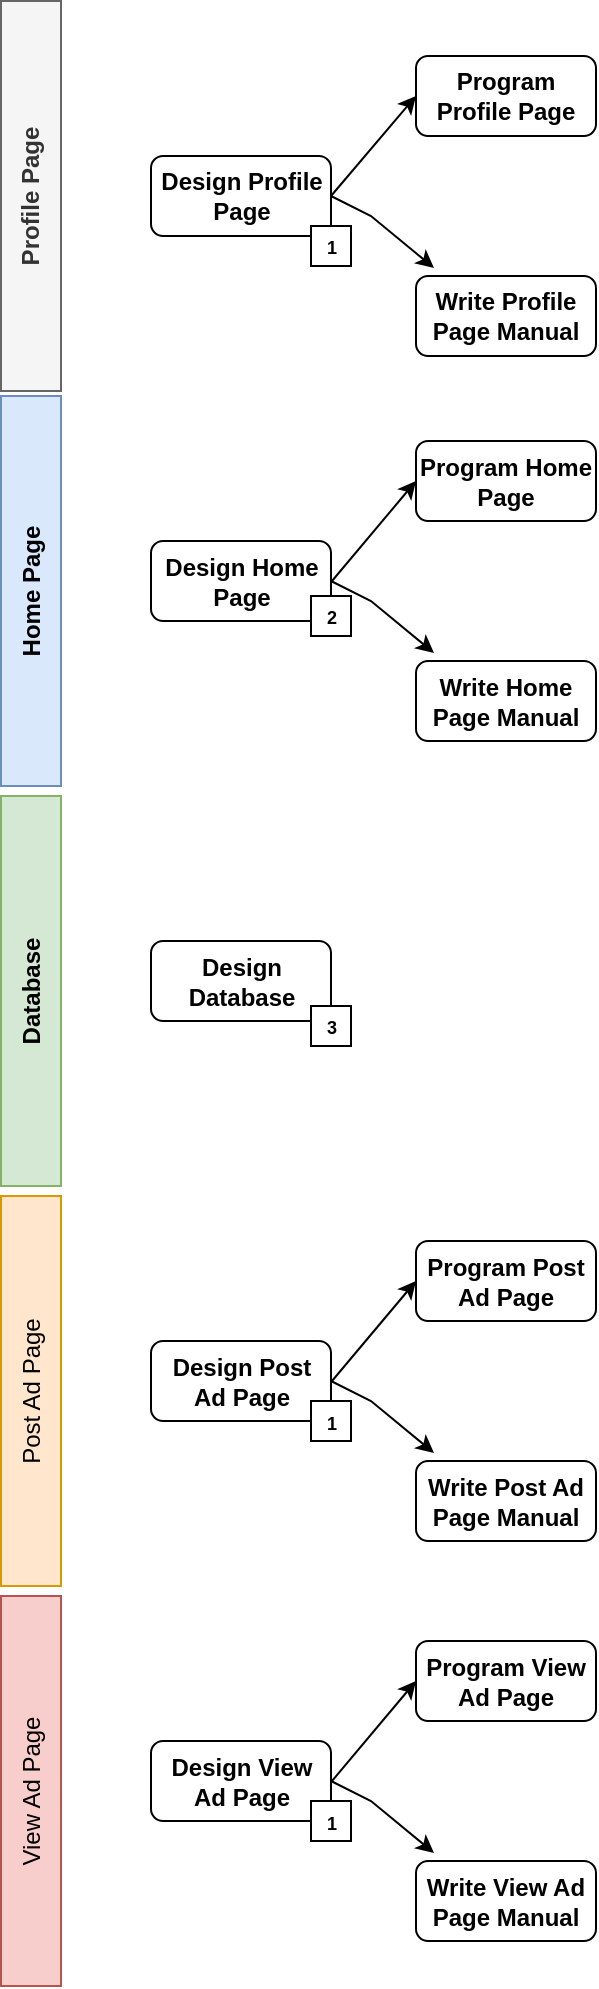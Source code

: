 <mxfile version="22.0.6" type="github">
  <diagram name="Strona-1" id="4Y_PucGIenyHwfb1w7gT">
    <mxGraphModel dx="2261" dy="878" grid="1" gridSize="10" guides="1" tooltips="1" connect="1" arrows="1" fold="1" page="1" pageScale="1" pageWidth="827" pageHeight="1169" math="0" shadow="0">
      <root>
        <mxCell id="0" />
        <mxCell id="1" parent="0" />
        <mxCell id="aZIAB16V33OScnvHMo2g-2" value="Profile Page" style="rounded=0;whiteSpace=wrap;html=1;rotation=-90;fontStyle=1;fillColor=#f5f5f5;fontColor=#333333;strokeColor=#666666;" vertex="1" parent="1">
          <mxGeometry x="-890" y="155" width="195" height="30" as="geometry" />
        </mxCell>
        <mxCell id="aZIAB16V33OScnvHMo2g-7" value="Home Page" style="rounded=0;whiteSpace=wrap;html=1;rotation=-90;fontStyle=1;fillColor=#dae8fc;strokeColor=#6c8ebf;" vertex="1" parent="1">
          <mxGeometry x="-890" y="352.5" width="195" height="30" as="geometry" />
        </mxCell>
        <mxCell id="aZIAB16V33OScnvHMo2g-8" value="Database" style="rounded=0;whiteSpace=wrap;html=1;rotation=-90;fontStyle=1;fillColor=#d5e8d4;strokeColor=#82b366;" vertex="1" parent="1">
          <mxGeometry x="-890" y="552.5" width="195" height="30" as="geometry" />
        </mxCell>
        <mxCell id="aZIAB16V33OScnvHMo2g-9" value="Post Ad Page" style="rounded=0;whiteSpace=wrap;html=1;rotation=-90;fillColor=#ffe6cc;strokeColor=#d79b00;" vertex="1" parent="1">
          <mxGeometry x="-890" y="752.5" width="195" height="30" as="geometry" />
        </mxCell>
        <mxCell id="aZIAB16V33OScnvHMo2g-10" value="View Ad Page" style="rounded=0;whiteSpace=wrap;html=1;rotation=-90;fillColor=#f8cecc;strokeColor=#b85450;" vertex="1" parent="1">
          <mxGeometry x="-890" y="952.5" width="195" height="30" as="geometry" />
        </mxCell>
        <mxCell id="aZIAB16V33OScnvHMo2g-12" value="Design Profile Page" style="rounded=1;whiteSpace=wrap;html=1;fontStyle=1" vertex="1" parent="1">
          <mxGeometry x="-732.5" y="150" width="90" height="40" as="geometry" />
        </mxCell>
        <mxCell id="aZIAB16V33OScnvHMo2g-14" value="Design Home Page" style="rounded=1;whiteSpace=wrap;html=1;fontStyle=1" vertex="1" parent="1">
          <mxGeometry x="-732.5" y="342.5" width="90" height="40" as="geometry" />
        </mxCell>
        <mxCell id="aZIAB16V33OScnvHMo2g-15" value="Design Database" style="rounded=1;whiteSpace=wrap;html=1;fontStyle=1" vertex="1" parent="1">
          <mxGeometry x="-732.5" y="542.5" width="90" height="40" as="geometry" />
        </mxCell>
        <mxCell id="aZIAB16V33OScnvHMo2g-16" value="Design Post Ad Page" style="rounded=1;whiteSpace=wrap;html=1;fontStyle=1" vertex="1" parent="1">
          <mxGeometry x="-732.5" y="742.5" width="90" height="40" as="geometry" />
        </mxCell>
        <mxCell id="aZIAB16V33OScnvHMo2g-17" value="Design View Ad Page" style="rounded=1;whiteSpace=wrap;html=1;fontStyle=1" vertex="1" parent="1">
          <mxGeometry x="-732.5" y="942.5" width="90" height="40" as="geometry" />
        </mxCell>
        <mxCell id="aZIAB16V33OScnvHMo2g-18" value="&lt;font style=&quot;font-size: 9px;&quot;&gt;1&lt;/font&gt;" style="whiteSpace=wrap;html=1;aspect=fixed;fontStyle=1" vertex="1" parent="1">
          <mxGeometry x="-652.5" y="972.5" width="20" height="20" as="geometry" />
        </mxCell>
        <mxCell id="aZIAB16V33OScnvHMo2g-20" value="&lt;font style=&quot;font-size: 9px;&quot;&gt;1&lt;/font&gt;" style="whiteSpace=wrap;html=1;aspect=fixed;fontStyle=1" vertex="1" parent="1">
          <mxGeometry x="-652.5" y="772.5" width="20" height="20" as="geometry" />
        </mxCell>
        <mxCell id="aZIAB16V33OScnvHMo2g-22" value="&lt;font style=&quot;font-size: 9px;&quot;&gt;1&lt;/font&gt;" style="whiteSpace=wrap;html=1;aspect=fixed;fontStyle=1" vertex="1" parent="1">
          <mxGeometry x="-652.5" y="185" width="20" height="20" as="geometry" />
        </mxCell>
        <mxCell id="aZIAB16V33OScnvHMo2g-23" value="&lt;font style=&quot;font-size: 9px;&quot;&gt;2&lt;/font&gt;" style="whiteSpace=wrap;html=1;aspect=fixed;fontStyle=1" vertex="1" parent="1">
          <mxGeometry x="-652.5" y="370" width="20" height="20" as="geometry" />
        </mxCell>
        <mxCell id="aZIAB16V33OScnvHMo2g-24" value="&lt;font style=&quot;font-size: 9px;&quot;&gt;3&lt;/font&gt;" style="whiteSpace=wrap;html=1;aspect=fixed;fontStyle=1" vertex="1" parent="1">
          <mxGeometry x="-652.5" y="575" width="20" height="20" as="geometry" />
        </mxCell>
        <mxCell id="aZIAB16V33OScnvHMo2g-25" value="Program Profile Page" style="rounded=1;whiteSpace=wrap;html=1;fontStyle=1" vertex="1" parent="1">
          <mxGeometry x="-600" y="100" width="90" height="40" as="geometry" />
        </mxCell>
        <mxCell id="aZIAB16V33OScnvHMo2g-26" value="Write Profile Page Manual" style="rounded=1;whiteSpace=wrap;html=1;fontStyle=1" vertex="1" parent="1">
          <mxGeometry x="-600" y="210" width="90" height="40" as="geometry" />
        </mxCell>
        <mxCell id="aZIAB16V33OScnvHMo2g-27" value="" style="endArrow=classic;html=1;rounded=0;exitX=1;exitY=0.5;exitDx=0;exitDy=0;entryX=0;entryY=0.5;entryDx=0;entryDy=0;" edge="1" parent="1" source="aZIAB16V33OScnvHMo2g-12" target="aZIAB16V33OScnvHMo2g-25">
          <mxGeometry width="50" height="50" relative="1" as="geometry">
            <mxPoint x="-620" y="160" as="sourcePoint" />
            <mxPoint x="-590" y="130" as="targetPoint" />
          </mxGeometry>
        </mxCell>
        <mxCell id="aZIAB16V33OScnvHMo2g-28" value="" style="endArrow=classic;html=1;rounded=0;entryX=0.1;entryY=-0.1;entryDx=0;entryDy=0;entryPerimeter=0;" edge="1" parent="1" target="aZIAB16V33OScnvHMo2g-26">
          <mxGeometry width="50" height="50" relative="1" as="geometry">
            <mxPoint x="-642.5" y="170" as="sourcePoint" />
            <mxPoint x="-602.5" y="190" as="targetPoint" />
            <Array as="points">
              <mxPoint x="-622.5" y="180" />
            </Array>
          </mxGeometry>
        </mxCell>
        <mxCell id="aZIAB16V33OScnvHMo2g-30" value="Program Home Page" style="rounded=1;whiteSpace=wrap;html=1;fontStyle=1" vertex="1" parent="1">
          <mxGeometry x="-600" y="292.5" width="90" height="40" as="geometry" />
        </mxCell>
        <mxCell id="aZIAB16V33OScnvHMo2g-31" value="Write Home Page Manual" style="rounded=1;whiteSpace=wrap;html=1;fontStyle=1" vertex="1" parent="1">
          <mxGeometry x="-600" y="402.5" width="90" height="40" as="geometry" />
        </mxCell>
        <mxCell id="aZIAB16V33OScnvHMo2g-32" value="" style="endArrow=classic;html=1;rounded=0;exitX=1;exitY=0.5;exitDx=0;exitDy=0;entryX=0;entryY=0.5;entryDx=0;entryDy=0;" edge="1" parent="1" target="aZIAB16V33OScnvHMo2g-30">
          <mxGeometry width="50" height="50" relative="1" as="geometry">
            <mxPoint x="-642" y="362.5" as="sourcePoint" />
            <mxPoint x="-590" y="322.5" as="targetPoint" />
          </mxGeometry>
        </mxCell>
        <mxCell id="aZIAB16V33OScnvHMo2g-33" value="" style="endArrow=classic;html=1;rounded=0;entryX=0.1;entryY=-0.1;entryDx=0;entryDy=0;entryPerimeter=0;" edge="1" parent="1" target="aZIAB16V33OScnvHMo2g-31">
          <mxGeometry width="50" height="50" relative="1" as="geometry">
            <mxPoint x="-642.5" y="362.5" as="sourcePoint" />
            <mxPoint x="-602.5" y="382.5" as="targetPoint" />
            <Array as="points">
              <mxPoint x="-622.5" y="372.5" />
            </Array>
          </mxGeometry>
        </mxCell>
        <mxCell id="aZIAB16V33OScnvHMo2g-34" value="Program Post Ad Page" style="rounded=1;whiteSpace=wrap;html=1;fontStyle=1" vertex="1" parent="1">
          <mxGeometry x="-600" y="692.5" width="90" height="40" as="geometry" />
        </mxCell>
        <mxCell id="aZIAB16V33OScnvHMo2g-35" value="Write Post Ad Page Manual" style="rounded=1;whiteSpace=wrap;html=1;fontStyle=1" vertex="1" parent="1">
          <mxGeometry x="-600" y="802.5" width="90" height="40" as="geometry" />
        </mxCell>
        <mxCell id="aZIAB16V33OScnvHMo2g-36" value="" style="endArrow=classic;html=1;rounded=0;exitX=1;exitY=0.5;exitDx=0;exitDy=0;entryX=0;entryY=0.5;entryDx=0;entryDy=0;" edge="1" parent="1" target="aZIAB16V33OScnvHMo2g-34">
          <mxGeometry width="50" height="50" relative="1" as="geometry">
            <mxPoint x="-642" y="762.5" as="sourcePoint" />
            <mxPoint x="-590" y="722.5" as="targetPoint" />
          </mxGeometry>
        </mxCell>
        <mxCell id="aZIAB16V33OScnvHMo2g-37" value="" style="endArrow=classic;html=1;rounded=0;entryX=0.1;entryY=-0.1;entryDx=0;entryDy=0;entryPerimeter=0;" edge="1" parent="1" target="aZIAB16V33OScnvHMo2g-35">
          <mxGeometry width="50" height="50" relative="1" as="geometry">
            <mxPoint x="-642.5" y="762.5" as="sourcePoint" />
            <mxPoint x="-602.5" y="782.5" as="targetPoint" />
            <Array as="points">
              <mxPoint x="-622.5" y="772.5" />
            </Array>
          </mxGeometry>
        </mxCell>
        <mxCell id="aZIAB16V33OScnvHMo2g-38" value="Program View Ad Page" style="rounded=1;whiteSpace=wrap;html=1;fontStyle=1" vertex="1" parent="1">
          <mxGeometry x="-600" y="892.5" width="90" height="40" as="geometry" />
        </mxCell>
        <mxCell id="aZIAB16V33OScnvHMo2g-39" value="Write View Ad Page Manual" style="rounded=1;whiteSpace=wrap;html=1;fontStyle=1" vertex="1" parent="1">
          <mxGeometry x="-600" y="1002.5" width="90" height="40" as="geometry" />
        </mxCell>
        <mxCell id="aZIAB16V33OScnvHMo2g-40" value="" style="endArrow=classic;html=1;rounded=0;exitX=1;exitY=0.5;exitDx=0;exitDy=0;entryX=0;entryY=0.5;entryDx=0;entryDy=0;" edge="1" parent="1" target="aZIAB16V33OScnvHMo2g-38">
          <mxGeometry width="50" height="50" relative="1" as="geometry">
            <mxPoint x="-642" y="962.5" as="sourcePoint" />
            <mxPoint x="-590" y="922.5" as="targetPoint" />
          </mxGeometry>
        </mxCell>
        <mxCell id="aZIAB16V33OScnvHMo2g-41" value="" style="endArrow=classic;html=1;rounded=0;entryX=0.1;entryY=-0.1;entryDx=0;entryDy=0;entryPerimeter=0;" edge="1" parent="1" target="aZIAB16V33OScnvHMo2g-39">
          <mxGeometry width="50" height="50" relative="1" as="geometry">
            <mxPoint x="-642.5" y="962.5" as="sourcePoint" />
            <mxPoint x="-602.5" y="982.5" as="targetPoint" />
            <Array as="points">
              <mxPoint x="-622.5" y="972.5" />
            </Array>
          </mxGeometry>
        </mxCell>
      </root>
    </mxGraphModel>
  </diagram>
</mxfile>
